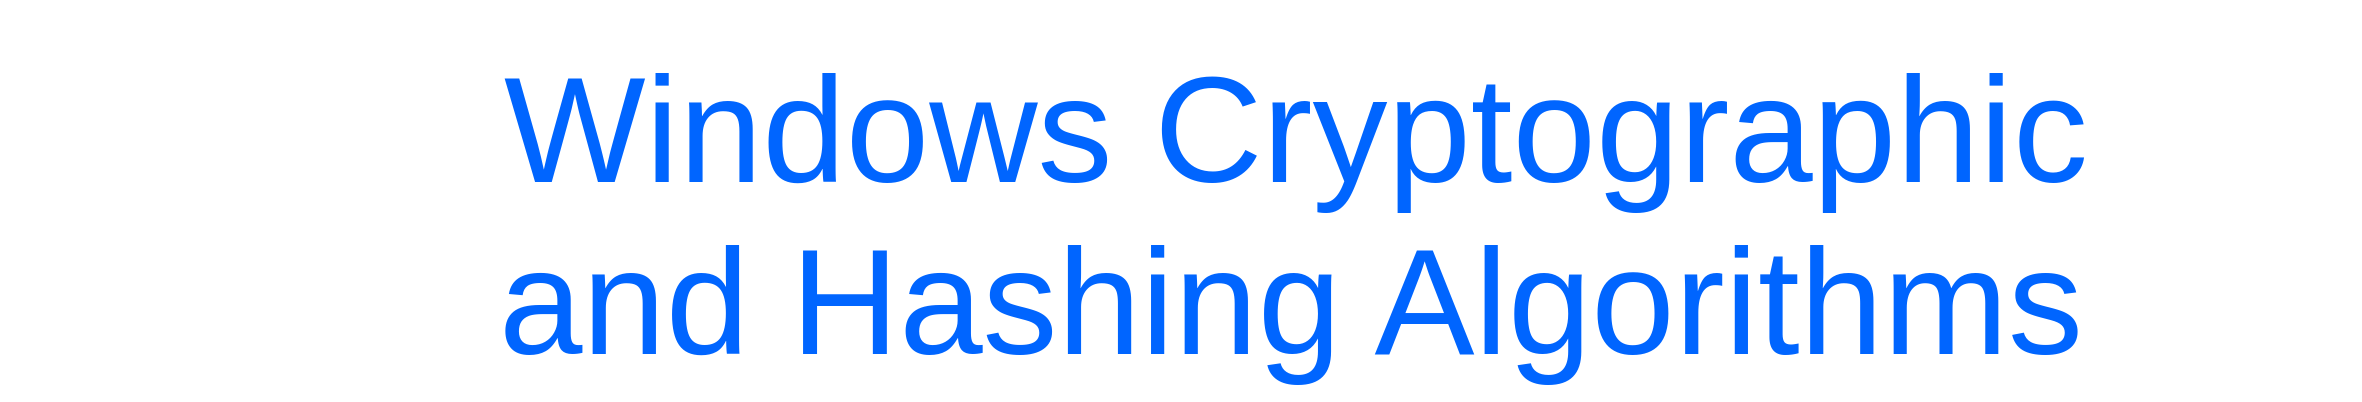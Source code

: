 <mxfile version="15.4.0" type="device"><diagram id="EV5yWj5yp67yKM4x4UgT" name="Page-1"><mxGraphModel dx="1551" dy="1151" grid="1" gridSize="10" guides="1" tooltips="1" connect="1" arrows="1" fold="1" page="1" pageScale="1" pageWidth="850" pageHeight="1100" math="0" shadow="0"><root><mxCell id="0"/><mxCell id="1" parent="0"/><mxCell id="TGFfER797PrmYXVC8BWx-2" value="" style="shape=image;verticalLabelPosition=bottom;labelBackgroundColor=default;verticalAlign=top;aspect=fixed;imageAspect=0;image=https://1.bp.blogspot.com/-IgiXS3YMT-4/UDZzIAwWhlI/AAAAAAAAL7I/klX_JQtLNws/s1600/Microsoft+symbol+2012.png;" parent="1" vertex="1"><mxGeometry x="40" y="40" width="200" height="200" as="geometry"/></mxCell><mxCell id="TGFfER797PrmYXVC8BWx-5" value="&lt;font color=&quot;#0065ff&quot;&gt;and Hashing Algorithms&lt;/font&gt;" style="text;html=1;align=center;verticalAlign=middle;resizable=0;points=[];autosize=1;strokeColor=none;fillColor=none;fontSize=75;fontColor=#000099;" parent="1" vertex="1"><mxGeometry x="280" y="140" width="810" height="100" as="geometry"/></mxCell><mxCell id="TGFfER797PrmYXVC8BWx-6" value="&lt;font color=&quot;#0065ff&quot;&gt;Windows Cryptographic&lt;/font&gt;" style="text;whiteSpace=wrap;html=1;fontSize=75;fontColor=#000099;" parent="1" vertex="1"><mxGeometry x="290" y="53" width="930" height="80" as="geometry"/></mxCell></root></mxGraphModel></diagram></mxfile>